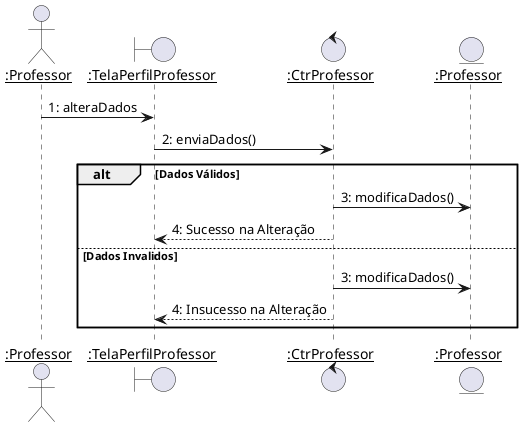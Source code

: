 @startuml alterar_professor
skinparam sequenceParticipant underline

actor ":Professor" as Professor
boundary ":TelaPerfilProfessor" as TelaPerfilProfessor
control ":CtrProfessor" as CtrProfessor
entity ":Professor" as professor




Professor -> TelaPerfilProfessor : 1: alteraDados
TelaPerfilProfessor -> CtrProfessor : 2: enviaDados()

alt Dados Válidos
    CtrProfessor -> professor : 3: modificaDados()
    CtrProfessor --> TelaPerfilProfessor --: 4: Sucesso na Alteração
else Dados Invalidos
    CtrProfessor -> professor : 3: modificaDados()
    CtrProfessor --> TelaPerfilProfessor --: 4: Insucesso na Alteração
end

@enduml 